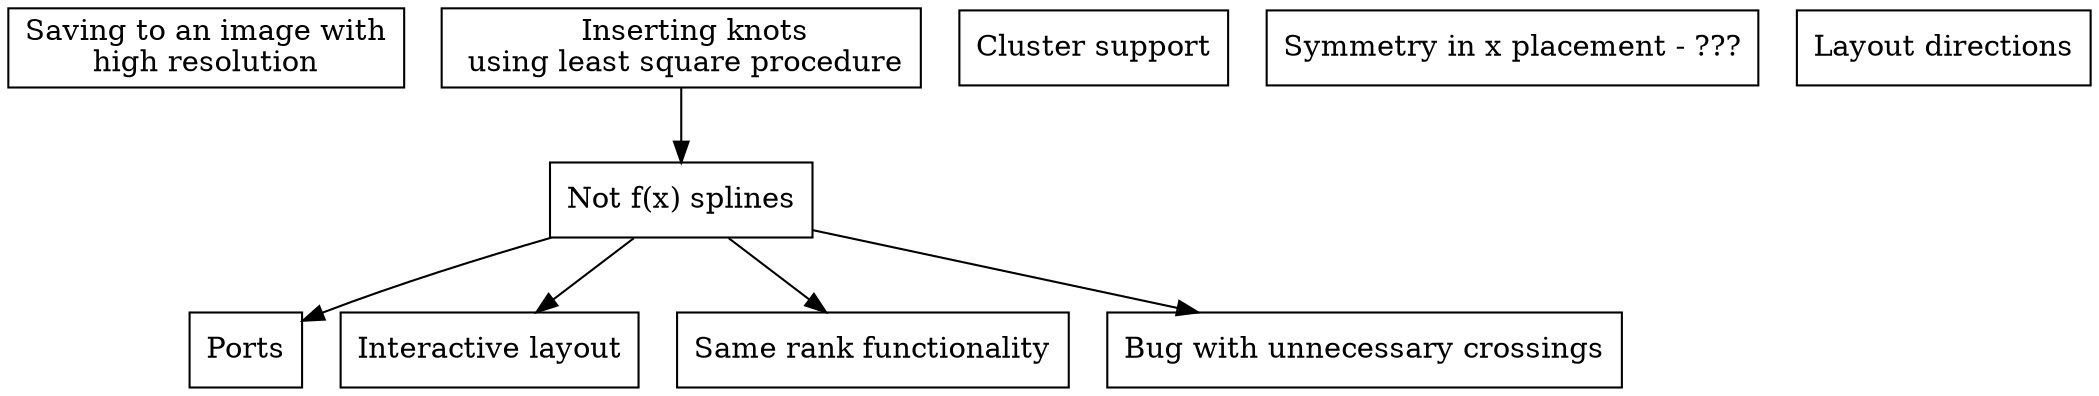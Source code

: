 digraph G {
  
  10 [label = "Saving to an image with\n high resolution " shape=box]
  1	[label = "Not f(x) splines" shape=box]
  2	[label = "Ports"  shape=box] 
  3	[label = "   Inserting knots\n using least square procedure" shape=box]
4	[label = "Interactive layout" shape=box]
5	[label = "Cluster support" shape=box]
6	[label = "Symmetry in x placement - ???" shape=box]
7	[label = "Layout directions" shape=box]
8	[label = "Same rank functionality" shape=box]
9	[label = "Bug with unnecessary crossings" shape=box]
1 -> 8
3 -> 1
1 -> 9
1 -> 4
1 -> 2
}
